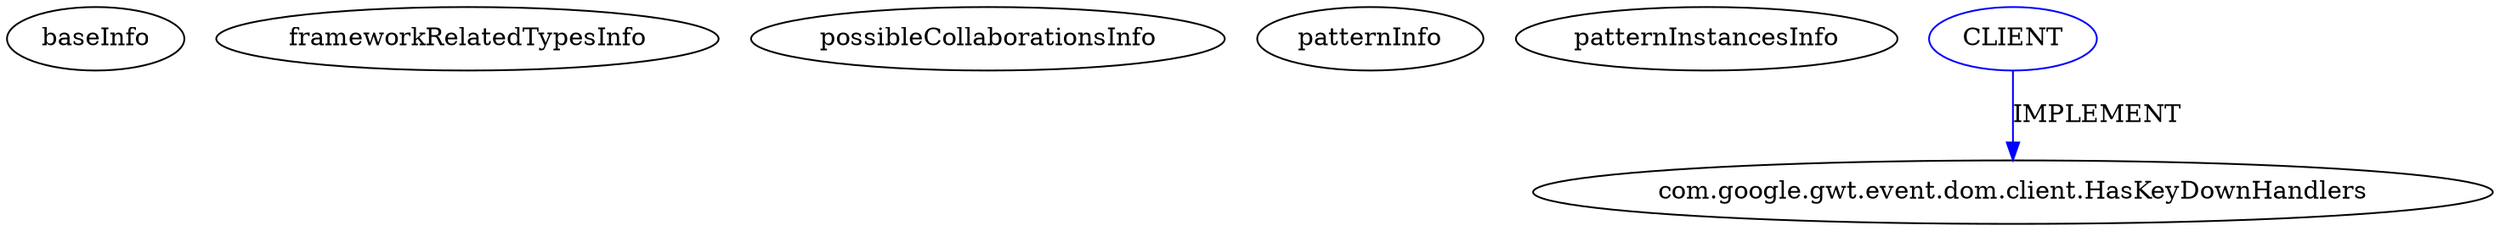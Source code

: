digraph {
baseInfo[graphId=1521,category="pattern",isAnonymous=false,possibleRelation=false]
frameworkRelatedTypesInfo[]
possibleCollaborationsInfo[]
patternInfo[frequency=2.0,patternRootClient=null]
patternInstancesInfo[0="WSDOT-WSDOT-Search-GWT~/WSDOT-WSDOT-Search-GWT/WSDOT-Search-GWT-master/src/gov/wa/wsdot/search/client/SearchWidget.java~SearchWidget~449",1="kospiotr-gwt-layout-designer~/kospiotr-gwt-layout-designer/gwt-layout-designer-master/src/main/java/pl/pkosmowski/gxtshowcase/client/AbstractEditorTab.java~AbstractEditorTab~3421"]
332[label="com.google.gwt.event.dom.client.HasKeyDownHandlers",vertexType="FRAMEWORK_INTERFACE_TYPE",isFrameworkType=false]
327[label="CLIENT",vertexType="REFERENCE_CLIENT_CLASS_DECLARATION",isFrameworkType=false,color=blue]
327->332[label="IMPLEMENT",color=blue]
}
